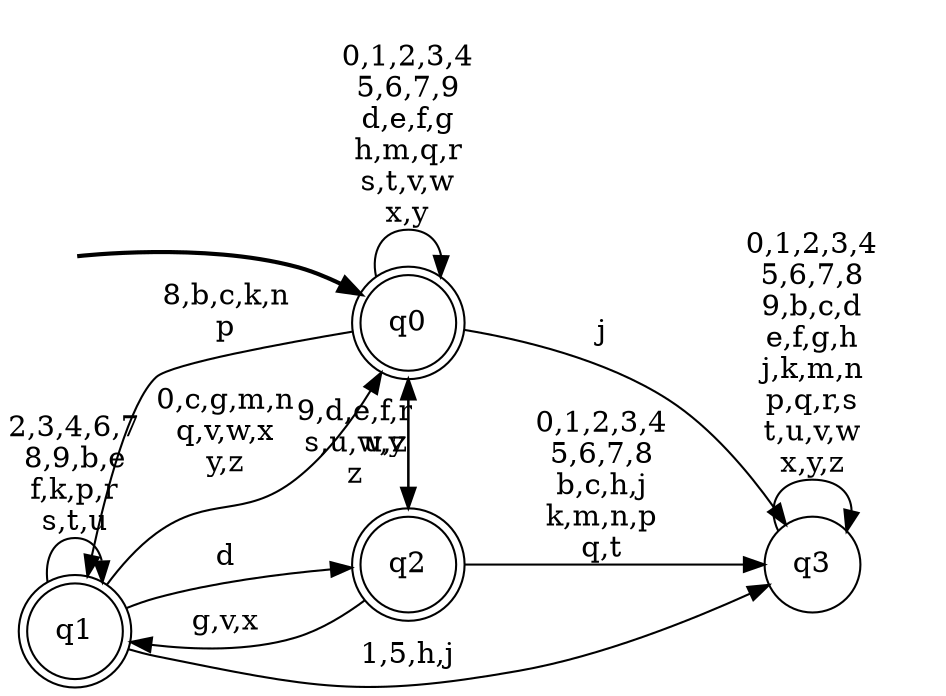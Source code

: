 digraph BlueStar {
__start0 [style = invis, shape = none, label = "", width = 0, height = 0];

rankdir=LR;
size="8,5";

s0 [style="rounded,filled", color="black", fillcolor="white" shape="doublecircle", label="q0"];
s1 [style="rounded,filled", color="black", fillcolor="white" shape="doublecircle", label="q1"];
s2 [style="rounded,filled", color="black", fillcolor="white" shape="doublecircle", label="q2"];
s3 [style="filled", color="black", fillcolor="white" shape="circle", label="q3"];
subgraph cluster_main { 
	graph [pad=".75", ranksep="0.15", nodesep="0.15"];
	 style=invis; 
	__start0 -> s0 [penwidth=2];
}
s0 -> s0 [label="0,1,2,3,4\n5,6,7,9\nd,e,f,g\nh,m,q,r\ns,t,v,w\nx,y"];
s0 -> s1 [label="8,b,c,k,n\np"];
s0 -> s2 [label="u,z"];
s0 -> s3 [label="j"];
s1 -> s0 [label="0,c,g,m,n\nq,v,w,x\ny,z"];
s1 -> s1 [label="2,3,4,6,7\n8,9,b,e\nf,k,p,r\ns,t,u"];
s1 -> s2 [label="d"];
s1 -> s3 [label="1,5,h,j"];
s2 -> s0 [label="9,d,e,f,r\ns,u,w,y\nz"];
s2 -> s1 [label="g,v,x"];
s2 -> s3 [label="0,1,2,3,4\n5,6,7,8\nb,c,h,j\nk,m,n,p\nq,t"];
s3 -> s3 [label="0,1,2,3,4\n5,6,7,8\n9,b,c,d\ne,f,g,h\nj,k,m,n\np,q,r,s\nt,u,v,w\nx,y,z"];

}